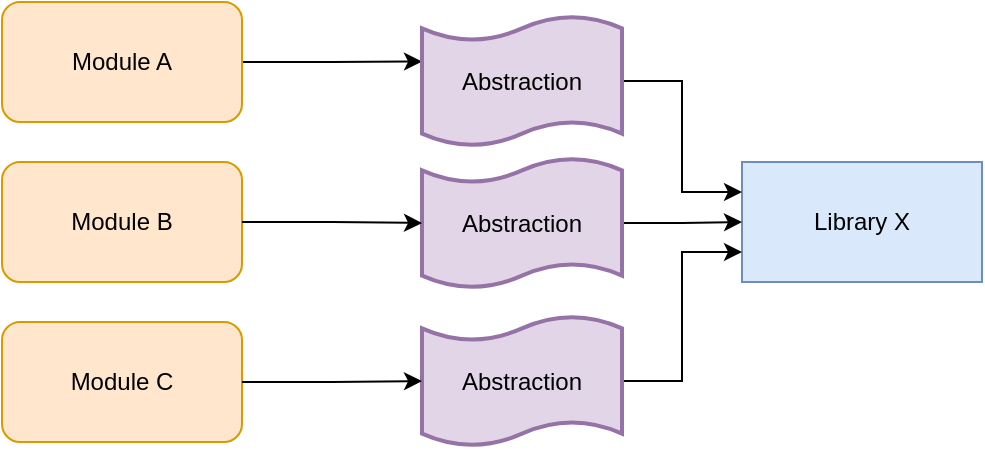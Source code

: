 <mxfile version="24.3.1" type="device">
  <diagram name="Page-1" id="IgvmL1c59EEMmlrB2GUw">
    <mxGraphModel dx="954" dy="615" grid="1" gridSize="10" guides="1" tooltips="1" connect="1" arrows="1" fold="1" page="1" pageScale="1" pageWidth="850" pageHeight="1100" math="0" shadow="0">
      <root>
        <mxCell id="0" />
        <mxCell id="1" parent="0" />
        <mxCell id="qLw2iEU_IhM08ohpMVO2-6" style="edgeStyle=orthogonalEdgeStyle;rounded=0;orthogonalLoop=1;jettySize=auto;html=1;exitX=1;exitY=0.5;exitDx=0;exitDy=0;entryX=0;entryY=0.35;entryDx=0;entryDy=0;entryPerimeter=0;" parent="1" source="qLw2iEU_IhM08ohpMVO2-1" target="aqkMtWFFBZMZ4yiC3Dlc-2" edge="1">
          <mxGeometry relative="1" as="geometry" />
        </mxCell>
        <mxCell id="qLw2iEU_IhM08ohpMVO2-1" value="Module A" style="rounded=1;whiteSpace=wrap;html=1;fillColor=#ffe6cc;strokeColor=#d79b00;" parent="1" vertex="1">
          <mxGeometry x="150" y="200" width="120" height="60" as="geometry" />
        </mxCell>
        <mxCell id="qLw2iEU_IhM08ohpMVO2-2" value="Module B" style="rounded=1;whiteSpace=wrap;html=1;fillColor=#ffe6cc;strokeColor=#d79b00;" parent="1" vertex="1">
          <mxGeometry x="150" y="280" width="120" height="60" as="geometry" />
        </mxCell>
        <mxCell id="qLw2iEU_IhM08ohpMVO2-3" value="Module C" style="rounded=1;whiteSpace=wrap;html=1;fillColor=#ffe6cc;strokeColor=#d79b00;" parent="1" vertex="1">
          <mxGeometry x="150" y="360" width="120" height="60" as="geometry" />
        </mxCell>
        <mxCell id="qLw2iEU_IhM08ohpMVO2-4" value="Library X" style="rounded=0;whiteSpace=wrap;html=1;fillColor=#dae8fc;strokeColor=#6c8ebf;" parent="1" vertex="1">
          <mxGeometry x="520" y="280" width="120" height="60" as="geometry" />
        </mxCell>
        <mxCell id="aqkMtWFFBZMZ4yiC3Dlc-3" style="edgeStyle=orthogonalEdgeStyle;rounded=0;orthogonalLoop=1;jettySize=auto;html=1;entryX=0;entryY=0.25;entryDx=0;entryDy=0;" edge="1" parent="1" source="aqkMtWFFBZMZ4yiC3Dlc-2" target="qLw2iEU_IhM08ohpMVO2-4">
          <mxGeometry relative="1" as="geometry" />
        </mxCell>
        <mxCell id="aqkMtWFFBZMZ4yiC3Dlc-2" value="Abstraction" style="shape=tape;whiteSpace=wrap;html=1;strokeWidth=2;size=0.19;fillColor=#e1d5e7;strokeColor=#9673a6;" vertex="1" parent="1">
          <mxGeometry x="360" y="207" width="100" height="65" as="geometry" />
        </mxCell>
        <mxCell id="aqkMtWFFBZMZ4yiC3Dlc-8" style="edgeStyle=orthogonalEdgeStyle;rounded=0;orthogonalLoop=1;jettySize=auto;html=1;exitX=1;exitY=0.5;exitDx=0;exitDy=0;exitPerimeter=0;entryX=0;entryY=0.5;entryDx=0;entryDy=0;" edge="1" parent="1" source="aqkMtWFFBZMZ4yiC3Dlc-4" target="qLw2iEU_IhM08ohpMVO2-4">
          <mxGeometry relative="1" as="geometry" />
        </mxCell>
        <mxCell id="aqkMtWFFBZMZ4yiC3Dlc-4" value="Abstraction" style="shape=tape;whiteSpace=wrap;html=1;strokeWidth=2;size=0.19;fillColor=#e1d5e7;strokeColor=#9673a6;" vertex="1" parent="1">
          <mxGeometry x="360" y="278" width="100" height="65" as="geometry" />
        </mxCell>
        <mxCell id="aqkMtWFFBZMZ4yiC3Dlc-9" style="edgeStyle=orthogonalEdgeStyle;rounded=0;orthogonalLoop=1;jettySize=auto;html=1;exitX=1;exitY=0.5;exitDx=0;exitDy=0;exitPerimeter=0;entryX=0;entryY=0.75;entryDx=0;entryDy=0;" edge="1" parent="1" source="aqkMtWFFBZMZ4yiC3Dlc-5" target="qLw2iEU_IhM08ohpMVO2-4">
          <mxGeometry relative="1" as="geometry" />
        </mxCell>
        <mxCell id="aqkMtWFFBZMZ4yiC3Dlc-5" value="Abstraction" style="shape=tape;whiteSpace=wrap;html=1;strokeWidth=2;size=0.19;fillColor=#e1d5e7;strokeColor=#9673a6;" vertex="1" parent="1">
          <mxGeometry x="360" y="357" width="100" height="65" as="geometry" />
        </mxCell>
        <mxCell id="aqkMtWFFBZMZ4yiC3Dlc-6" style="edgeStyle=orthogonalEdgeStyle;rounded=0;orthogonalLoop=1;jettySize=auto;html=1;exitX=1;exitY=0.5;exitDx=0;exitDy=0;entryX=0;entryY=0.5;entryDx=0;entryDy=0;entryPerimeter=0;" edge="1" parent="1" source="qLw2iEU_IhM08ohpMVO2-2" target="aqkMtWFFBZMZ4yiC3Dlc-4">
          <mxGeometry relative="1" as="geometry" />
        </mxCell>
        <mxCell id="aqkMtWFFBZMZ4yiC3Dlc-7" style="edgeStyle=orthogonalEdgeStyle;rounded=0;orthogonalLoop=1;jettySize=auto;html=1;exitX=1;exitY=0.5;exitDx=0;exitDy=0;entryX=0;entryY=0.5;entryDx=0;entryDy=0;entryPerimeter=0;" edge="1" parent="1" source="qLw2iEU_IhM08ohpMVO2-3" target="aqkMtWFFBZMZ4yiC3Dlc-5">
          <mxGeometry relative="1" as="geometry" />
        </mxCell>
      </root>
    </mxGraphModel>
  </diagram>
</mxfile>
